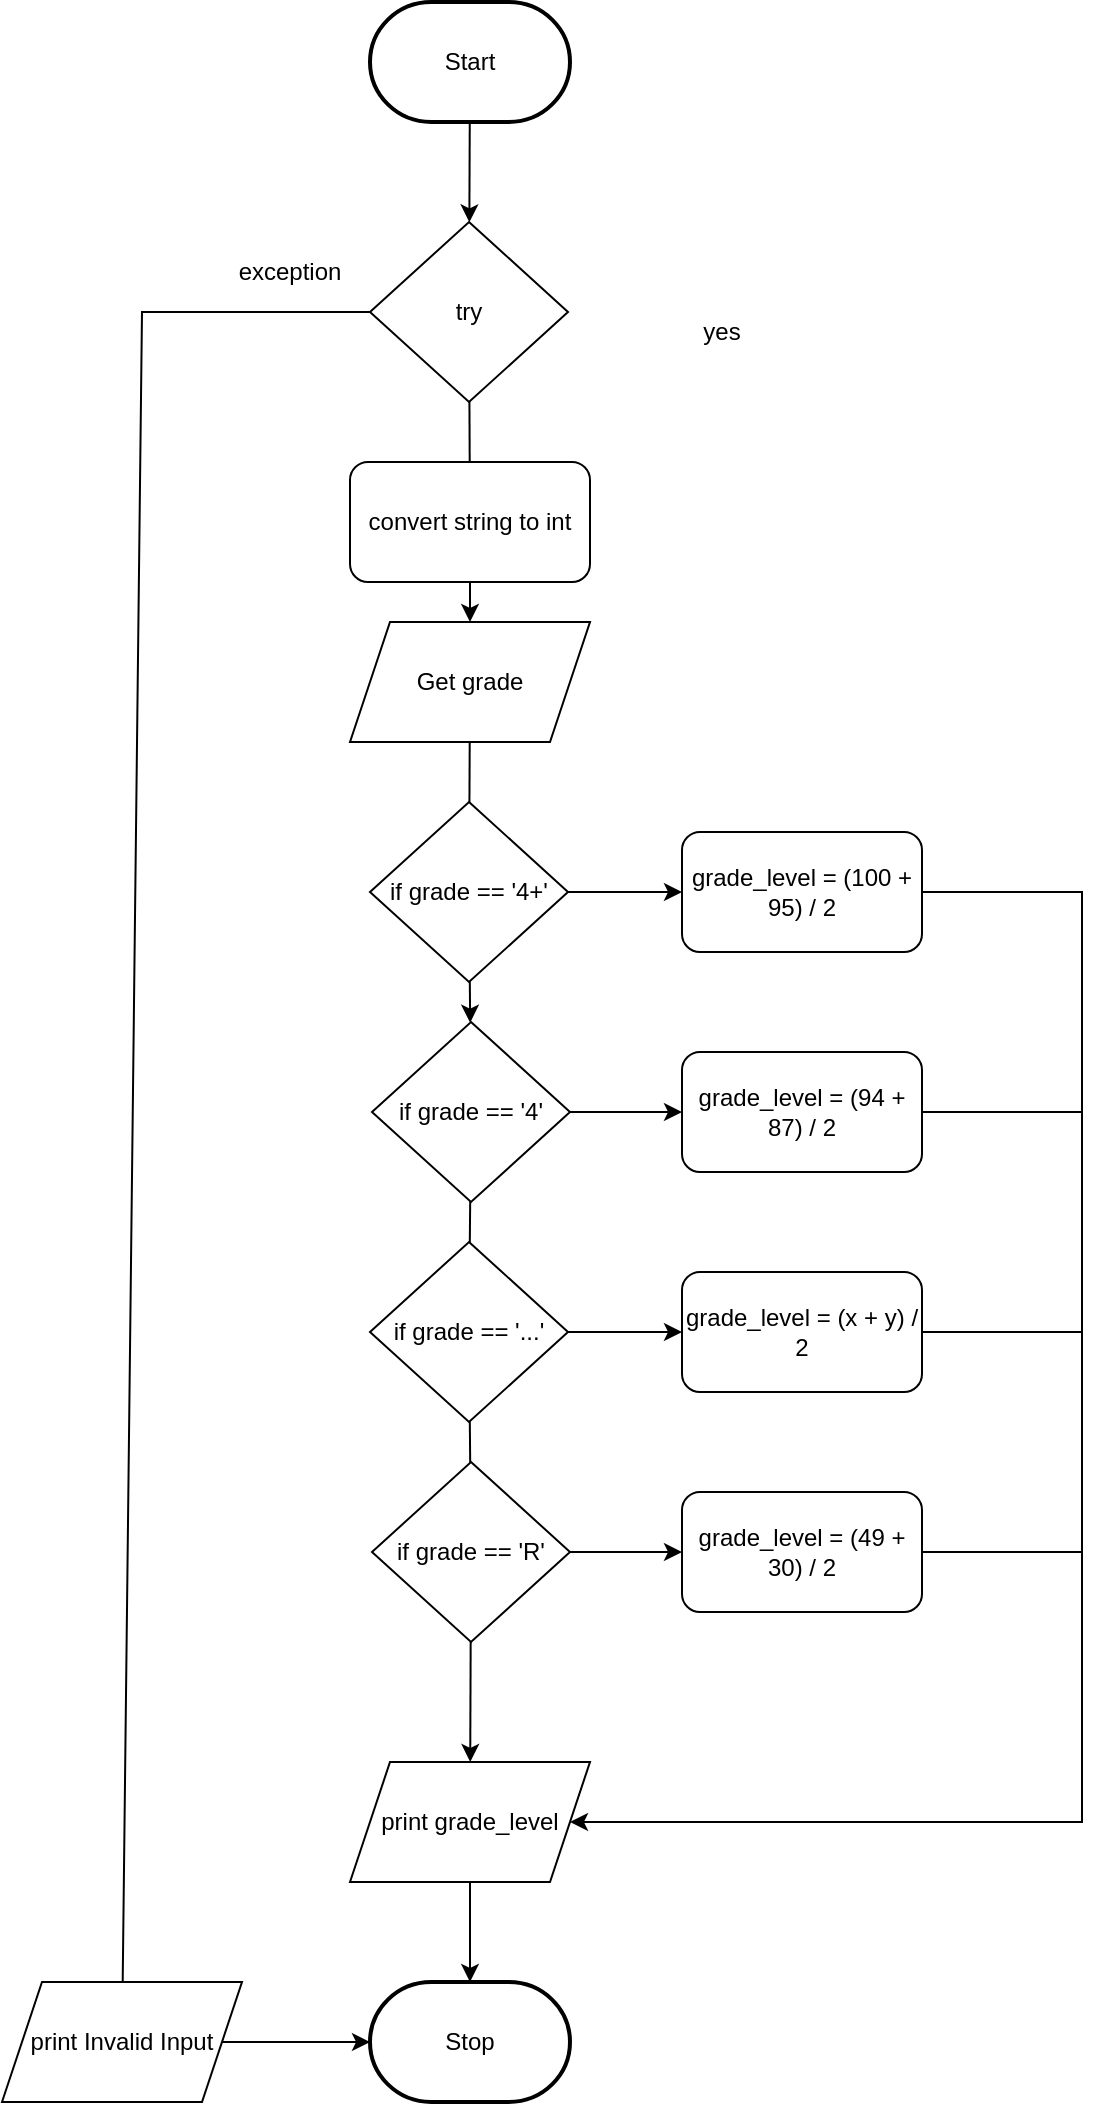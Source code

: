 <mxfile>
    <diagram id="SI7tuCP2dQLLvXjDpIHG" name="Page-1">
        <mxGraphModel dx="628" dy="1709" grid="1" gridSize="10" guides="1" tooltips="1" connect="1" arrows="1" fold="1" page="1" pageScale="1" pageWidth="827" pageHeight="1169" math="0" shadow="0">
            <root>
                <mxCell id="0"/>
                <mxCell id="1" parent="0"/>
                <mxCell id="208" value="" style="edgeStyle=none;html=1;" parent="1" source="3" target="51" edge="1">
                    <mxGeometry relative="1" as="geometry"/>
                </mxCell>
                <mxCell id="3" value="Start" style="strokeWidth=2;html=1;shape=mxgraph.flowchart.terminator;whiteSpace=wrap;" parent="1" vertex="1">
                    <mxGeometry x="364" y="-1110" width="100" height="60" as="geometry"/>
                </mxCell>
                <mxCell id="10" value="Stop" style="strokeWidth=2;html=1;shape=mxgraph.flowchart.terminator;whiteSpace=wrap;rounded=1;" parent="1" vertex="1">
                    <mxGeometry x="364" y="-120" width="100" height="60" as="geometry"/>
                </mxCell>
                <mxCell id="215" style="edgeStyle=none;html=1;fontSize=12;entryX=0;entryY=0.5;entryDx=0;entryDy=0;entryPerimeter=0;rounded=0;startArrow=none;" parent="1" source="231" target="10" edge="1">
                    <mxGeometry relative="1" as="geometry">
                        <mxPoint x="157" y="-170" as="targetPoint"/>
                        <Array as="points"/>
                    </mxGeometry>
                </mxCell>
                <mxCell id="234" value="" style="edgeStyle=none;html=1;startArrow=none;" parent="1" source="243" target="233" edge="1">
                    <mxGeometry relative="1" as="geometry"/>
                </mxCell>
                <mxCell id="51" value="try" style="rhombus;whiteSpace=wrap;html=1;" parent="1" vertex="1">
                    <mxGeometry x="364" y="-1000" width="99" height="90" as="geometry"/>
                </mxCell>
                <mxCell id="211" value="" style="edgeStyle=none;html=1;startArrow=none;" parent="1" source="212" target="10" edge="1">
                    <mxGeometry relative="1" as="geometry"/>
                </mxCell>
                <mxCell id="212" value="&lt;font style=&quot;font-size: 12px&quot;&gt;print grade_level&lt;/font&gt;" style="shape=parallelogram;perimeter=parallelogramPerimeter;whiteSpace=wrap;html=1;fixedSize=1;fontSize=8;" parent="1" vertex="1">
                    <mxGeometry x="354" y="-230" width="120" height="60" as="geometry"/>
                </mxCell>
                <mxCell id="223" value="yes" style="text;html=1;strokeColor=none;fillColor=none;align=center;verticalAlign=middle;whiteSpace=wrap;rounded=0;fontSize=12;" parent="1" vertex="1">
                    <mxGeometry x="510" y="-960" width="60" height="30" as="geometry"/>
                </mxCell>
                <mxCell id="227" value="exception" style="text;html=1;strokeColor=none;fillColor=none;align=center;verticalAlign=middle;whiteSpace=wrap;rounded=0;fontSize=12;" parent="1" vertex="1">
                    <mxGeometry x="294" y="-990" width="60" height="30" as="geometry"/>
                </mxCell>
                <mxCell id="231" value="&lt;font style=&quot;font-size: 12px&quot;&gt;print Invalid Input&lt;/font&gt;" style="shape=parallelogram;perimeter=parallelogramPerimeter;whiteSpace=wrap;html=1;fixedSize=1;fontSize=8;" parent="1" vertex="1">
                    <mxGeometry x="180" y="-120" width="120" height="60" as="geometry"/>
                </mxCell>
                <mxCell id="232" value="" style="edgeStyle=none;html=1;fontSize=12;rounded=0;endArrow=none;" parent="1" source="51" target="231" edge="1">
                    <mxGeometry relative="1" as="geometry">
                        <mxPoint x="364" y="-520" as="targetPoint"/>
                        <Array as="points">
                            <mxPoint x="250" y="-955"/>
                        </Array>
                        <mxPoint x="341" y="-955" as="sourcePoint"/>
                    </mxGeometry>
                </mxCell>
                <mxCell id="233" value="Get grade" style="shape=parallelogram;perimeter=parallelogramPerimeter;whiteSpace=wrap;html=1;fixedSize=1;" parent="1" vertex="1">
                    <mxGeometry x="354" y="-800" width="120" height="60" as="geometry"/>
                </mxCell>
                <mxCell id="243" value="convert string to int" style="rounded=1;whiteSpace=wrap;html=1;" vertex="1" parent="1">
                    <mxGeometry x="354" y="-880" width="120" height="60" as="geometry"/>
                </mxCell>
                <mxCell id="244" value="" style="edgeStyle=none;html=1;endArrow=none;" edge="1" parent="1" source="51" target="243">
                    <mxGeometry relative="1" as="geometry">
                        <mxPoint x="414" y="-890" as="sourcePoint"/>
                        <mxPoint x="414" y="-800" as="targetPoint"/>
                    </mxGeometry>
                </mxCell>
                <mxCell id="250" value="" style="edgeStyle=none;html=1;" edge="1" parent="1" source="246" target="248">
                    <mxGeometry relative="1" as="geometry"/>
                </mxCell>
                <mxCell id="259" value="" style="edgeStyle=none;html=1;" edge="1" parent="1" source="246" target="255">
                    <mxGeometry relative="1" as="geometry"/>
                </mxCell>
                <mxCell id="246" value="if grade == '4+'" style="rhombus;whiteSpace=wrap;html=1;" vertex="1" parent="1">
                    <mxGeometry x="364" y="-710" width="99" height="90" as="geometry"/>
                </mxCell>
                <mxCell id="247" value="" style="edgeStyle=none;html=1;endArrow=none;" edge="1" parent="1" source="233" target="246">
                    <mxGeometry relative="1" as="geometry">
                        <mxPoint x="413.318" y="-740" as="sourcePoint"/>
                        <mxPoint x="404.682" y="-360" as="targetPoint"/>
                    </mxGeometry>
                </mxCell>
                <mxCell id="261" value="" style="edgeStyle=none;html=1;" edge="1" parent="1" source="248" target="260">
                    <mxGeometry relative="1" as="geometry"/>
                </mxCell>
                <mxCell id="273" value="" style="edgeStyle=none;rounded=0;html=1;endArrow=none;endFill=0;" edge="1" parent="1" source="248" target="252">
                    <mxGeometry relative="1" as="geometry"/>
                </mxCell>
                <mxCell id="248" value="if grade == '4'" style="rhombus;whiteSpace=wrap;html=1;" vertex="1" parent="1">
                    <mxGeometry x="365" y="-600" width="99" height="90" as="geometry"/>
                </mxCell>
                <mxCell id="263" value="" style="edgeStyle=none;html=1;" edge="1" parent="1" source="249" target="262">
                    <mxGeometry relative="1" as="geometry"/>
                </mxCell>
                <mxCell id="275" value="" style="edgeStyle=none;rounded=0;html=1;endArrow=classic;endFill=1;" edge="1" parent="1" source="249" target="212">
                    <mxGeometry relative="1" as="geometry"/>
                </mxCell>
                <mxCell id="249" value="if grade == 'R'" style="rhombus;whiteSpace=wrap;html=1;" vertex="1" parent="1">
                    <mxGeometry x="365" y="-380" width="99" height="90" as="geometry"/>
                </mxCell>
                <mxCell id="265" value="" style="edgeStyle=none;html=1;" edge="1" parent="1" source="252" target="264">
                    <mxGeometry relative="1" as="geometry"/>
                </mxCell>
                <mxCell id="274" value="" style="edgeStyle=none;rounded=0;html=1;endArrow=none;endFill=0;" edge="1" parent="1" source="252" target="249">
                    <mxGeometry relative="1" as="geometry"/>
                </mxCell>
                <mxCell id="252" value="if grade == '...'" style="rhombus;whiteSpace=wrap;html=1;" vertex="1" parent="1">
                    <mxGeometry x="364" y="-490" width="99" height="90" as="geometry"/>
                </mxCell>
                <mxCell id="255" value="grade_level = (100 + 95) / 2" style="rounded=1;whiteSpace=wrap;html=1;" vertex="1" parent="1">
                    <mxGeometry x="520" y="-695" width="120" height="60" as="geometry"/>
                </mxCell>
                <mxCell id="272" style="edgeStyle=none;rounded=0;html=1;endArrow=none;endFill=0;" edge="1" parent="1" source="260">
                    <mxGeometry relative="1" as="geometry">
                        <mxPoint x="720" y="-555" as="targetPoint"/>
                    </mxGeometry>
                </mxCell>
                <mxCell id="260" value="grade_level = (94 + 87) / 2" style="rounded=1;whiteSpace=wrap;html=1;" vertex="1" parent="1">
                    <mxGeometry x="520" y="-585" width="120" height="60" as="geometry"/>
                </mxCell>
                <mxCell id="271" style="edgeStyle=none;rounded=0;html=1;endArrow=none;endFill=0;" edge="1" parent="1" source="262">
                    <mxGeometry relative="1" as="geometry">
                        <mxPoint x="720" y="-335" as="targetPoint"/>
                    </mxGeometry>
                </mxCell>
                <mxCell id="262" value="grade_level = (49 + 30) / 2" style="rounded=1;whiteSpace=wrap;html=1;" vertex="1" parent="1">
                    <mxGeometry x="520" y="-365" width="120" height="60" as="geometry"/>
                </mxCell>
                <mxCell id="266" style="edgeStyle=none;html=1;entryX=1;entryY=0.5;entryDx=0;entryDy=0;rounded=0;exitX=1;exitY=0.5;exitDx=0;exitDy=0;" edge="1" parent="1" source="255" target="212">
                    <mxGeometry relative="1" as="geometry">
                        <mxPoint x="730" y="-560" as="sourcePoint"/>
                        <Array as="points">
                            <mxPoint x="720" y="-665"/>
                            <mxPoint x="720" y="-200"/>
                        </Array>
                    </mxGeometry>
                </mxCell>
                <mxCell id="270" style="edgeStyle=none;rounded=0;html=1;endArrow=none;endFill=0;" edge="1" parent="1" source="264">
                    <mxGeometry relative="1" as="geometry">
                        <mxPoint x="720" y="-445" as="targetPoint"/>
                    </mxGeometry>
                </mxCell>
                <mxCell id="264" value="grade_level = (x + y) / 2" style="rounded=1;whiteSpace=wrap;html=1;" vertex="1" parent="1">
                    <mxGeometry x="520" y="-475" width="120" height="60" as="geometry"/>
                </mxCell>
            </root>
        </mxGraphModel>
    </diagram>
</mxfile>